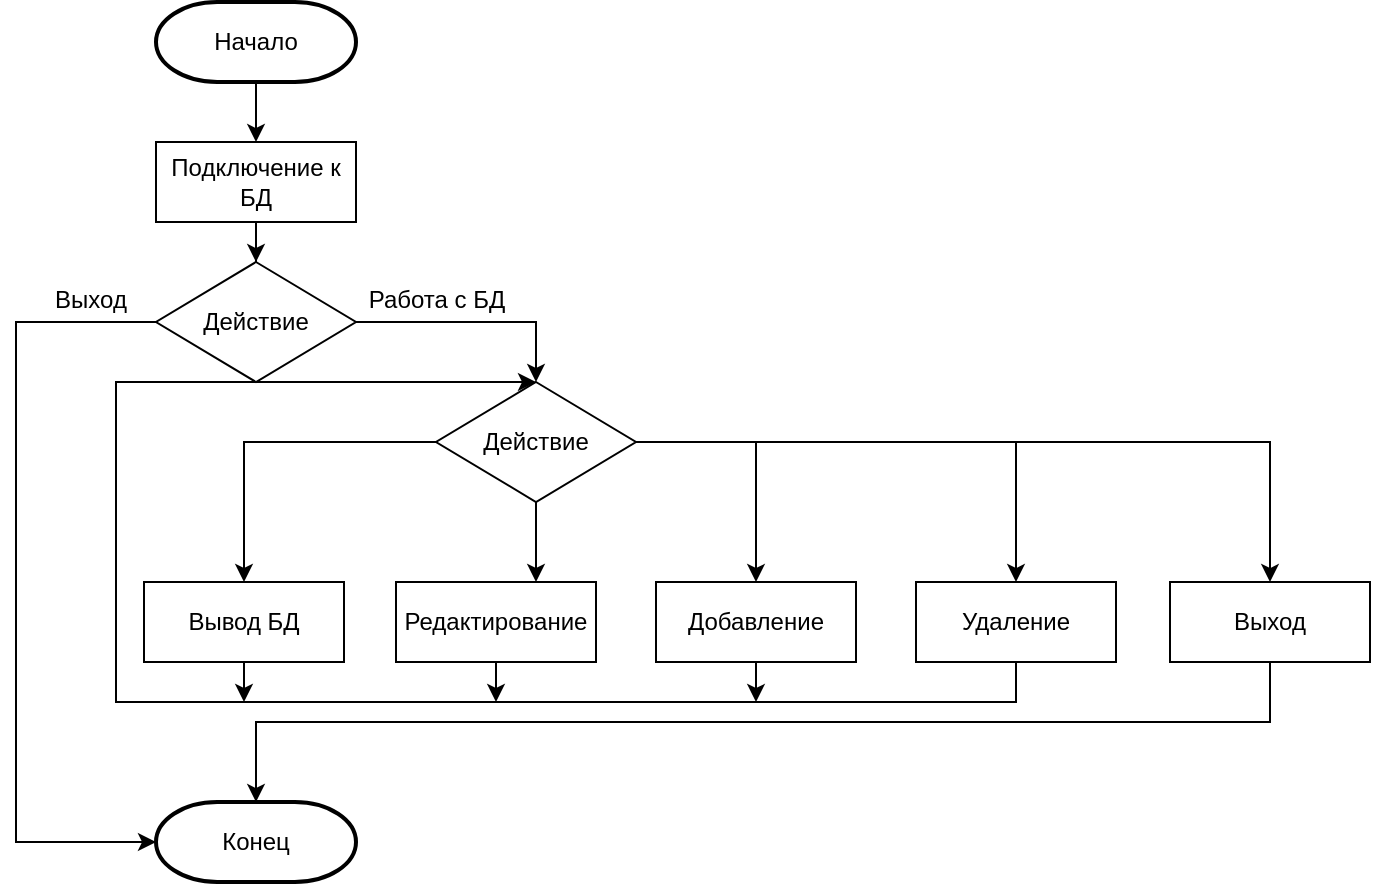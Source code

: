 <mxfile version="13.3.0" type="device"><diagram id="n8q8J7yWlb66gcELT0D8" name="Page-1"><mxGraphModel dx="796" dy="347" grid="1" gridSize="10" guides="1" tooltips="1" connect="1" arrows="1" fold="1" page="1" pageScale="1" pageWidth="827" pageHeight="1169" math="0" shadow="0"><root><mxCell id="0"/><mxCell id="1" parent="0"/><mxCell id="rATPoE1Z-oLf1Zbu1hl9-1" style="edgeStyle=orthogonalEdgeStyle;rounded=0;orthogonalLoop=1;jettySize=auto;html=1;entryX=0.5;entryY=0;entryDx=0;entryDy=0;" edge="1" parent="1" source="rATPoE1Z-oLf1Zbu1hl9-2" target="rATPoE1Z-oLf1Zbu1hl9-5"><mxGeometry relative="1" as="geometry"/></mxCell><mxCell id="rATPoE1Z-oLf1Zbu1hl9-2" value="Начало" style="strokeWidth=2;html=1;shape=mxgraph.flowchart.terminator;whiteSpace=wrap;" vertex="1" parent="1"><mxGeometry x="320" y="20" width="100" height="40" as="geometry"/></mxCell><mxCell id="rATPoE1Z-oLf1Zbu1hl9-3" value="Конец" style="strokeWidth=2;html=1;shape=mxgraph.flowchart.terminator;whiteSpace=wrap;" vertex="1" parent="1"><mxGeometry x="320" y="420" width="100" height="40" as="geometry"/></mxCell><mxCell id="rATPoE1Z-oLf1Zbu1hl9-4" style="edgeStyle=orthogonalEdgeStyle;rounded=0;orthogonalLoop=1;jettySize=auto;html=1;entryX=0.5;entryY=0;entryDx=0;entryDy=0;" edge="1" parent="1" source="rATPoE1Z-oLf1Zbu1hl9-5" target="rATPoE1Z-oLf1Zbu1hl9-8"><mxGeometry relative="1" as="geometry"/></mxCell><mxCell id="rATPoE1Z-oLf1Zbu1hl9-5" value="Подключение к БД" style="rounded=0;whiteSpace=wrap;html=1;" vertex="1" parent="1"><mxGeometry x="320" y="90" width="100" height="40" as="geometry"/></mxCell><mxCell id="rATPoE1Z-oLf1Zbu1hl9-6" style="edgeStyle=orthogonalEdgeStyle;rounded=0;orthogonalLoop=1;jettySize=auto;html=1;entryX=0;entryY=0.5;entryDx=0;entryDy=0;entryPerimeter=0;" edge="1" parent="1" source="rATPoE1Z-oLf1Zbu1hl9-8" target="rATPoE1Z-oLf1Zbu1hl9-3"><mxGeometry relative="1" as="geometry"><Array as="points"><mxPoint x="250" y="180"/><mxPoint x="250" y="440"/></Array></mxGeometry></mxCell><mxCell id="rATPoE1Z-oLf1Zbu1hl9-7" style="edgeStyle=orthogonalEdgeStyle;rounded=0;orthogonalLoop=1;jettySize=auto;html=1;entryX=0.5;entryY=0;entryDx=0;entryDy=0;" edge="1" parent="1" source="rATPoE1Z-oLf1Zbu1hl9-8" target="rATPoE1Z-oLf1Zbu1hl9-15"><mxGeometry relative="1" as="geometry"/></mxCell><mxCell id="rATPoE1Z-oLf1Zbu1hl9-8" value="Действие" style="rhombus;whiteSpace=wrap;html=1;" vertex="1" parent="1"><mxGeometry x="320" y="150" width="100" height="60" as="geometry"/></mxCell><mxCell id="rATPoE1Z-oLf1Zbu1hl9-9" value="Выход" style="text;html=1;align=center;verticalAlign=middle;resizable=0;points=[];autosize=1;" vertex="1" parent="1"><mxGeometry x="262" y="159" width="50" height="20" as="geometry"/></mxCell><mxCell id="rATPoE1Z-oLf1Zbu1hl9-10" style="edgeStyle=orthogonalEdgeStyle;rounded=0;orthogonalLoop=1;jettySize=auto;html=1;entryX=0.5;entryY=0;entryDx=0;entryDy=0;" edge="1" parent="1" source="rATPoE1Z-oLf1Zbu1hl9-15" target="rATPoE1Z-oLf1Zbu1hl9-18"><mxGeometry relative="1" as="geometry"/></mxCell><mxCell id="rATPoE1Z-oLf1Zbu1hl9-11" style="edgeStyle=orthogonalEdgeStyle;rounded=0;orthogonalLoop=1;jettySize=auto;html=1;" edge="1" parent="1" source="rATPoE1Z-oLf1Zbu1hl9-15" target="rATPoE1Z-oLf1Zbu1hl9-20"><mxGeometry relative="1" as="geometry"><Array as="points"><mxPoint x="510" y="300"/><mxPoint x="510" y="300"/></Array></mxGeometry></mxCell><mxCell id="rATPoE1Z-oLf1Zbu1hl9-12" style="edgeStyle=orthogonalEdgeStyle;rounded=0;orthogonalLoop=1;jettySize=auto;html=1;entryX=0.5;entryY=0;entryDx=0;entryDy=0;" edge="1" parent="1" source="rATPoE1Z-oLf1Zbu1hl9-15" target="rATPoE1Z-oLf1Zbu1hl9-24"><mxGeometry relative="1" as="geometry"/></mxCell><mxCell id="rATPoE1Z-oLf1Zbu1hl9-13" style="edgeStyle=orthogonalEdgeStyle;rounded=0;orthogonalLoop=1;jettySize=auto;html=1;entryX=0.5;entryY=0;entryDx=0;entryDy=0;" edge="1" parent="1" source="rATPoE1Z-oLf1Zbu1hl9-15" target="rATPoE1Z-oLf1Zbu1hl9-22"><mxGeometry relative="1" as="geometry"/></mxCell><mxCell id="rATPoE1Z-oLf1Zbu1hl9-14" style="edgeStyle=orthogonalEdgeStyle;rounded=0;orthogonalLoop=1;jettySize=auto;html=1;entryX=0.5;entryY=0;entryDx=0;entryDy=0;" edge="1" parent="1" source="rATPoE1Z-oLf1Zbu1hl9-15" target="rATPoE1Z-oLf1Zbu1hl9-26"><mxGeometry relative="1" as="geometry"/></mxCell><mxCell id="rATPoE1Z-oLf1Zbu1hl9-15" value="Действие" style="rhombus;whiteSpace=wrap;html=1;" vertex="1" parent="1"><mxGeometry x="460" y="210" width="100" height="60" as="geometry"/></mxCell><mxCell id="rATPoE1Z-oLf1Zbu1hl9-16" value="Работа с БД" style="text;html=1;align=center;verticalAlign=middle;resizable=0;points=[];autosize=1;" vertex="1" parent="1"><mxGeometry x="420" y="159" width="80" height="20" as="geometry"/></mxCell><mxCell id="rATPoE1Z-oLf1Zbu1hl9-17" style="edgeStyle=orthogonalEdgeStyle;rounded=0;orthogonalLoop=1;jettySize=auto;html=1;" edge="1" parent="1" source="rATPoE1Z-oLf1Zbu1hl9-18"><mxGeometry relative="1" as="geometry"><mxPoint x="364" y="370" as="targetPoint"/></mxGeometry></mxCell><mxCell id="rATPoE1Z-oLf1Zbu1hl9-18" value="Вывод БД" style="rounded=0;whiteSpace=wrap;html=1;" vertex="1" parent="1"><mxGeometry x="314" y="310" width="100" height="40" as="geometry"/></mxCell><mxCell id="rATPoE1Z-oLf1Zbu1hl9-19" style="edgeStyle=orthogonalEdgeStyle;rounded=0;orthogonalLoop=1;jettySize=auto;html=1;" edge="1" parent="1" source="rATPoE1Z-oLf1Zbu1hl9-20"><mxGeometry relative="1" as="geometry"><mxPoint x="490" y="370" as="targetPoint"/></mxGeometry></mxCell><mxCell id="rATPoE1Z-oLf1Zbu1hl9-20" value="Редактирование" style="rounded=0;whiteSpace=wrap;html=1;" vertex="1" parent="1"><mxGeometry x="440" y="310" width="100" height="40" as="geometry"/></mxCell><mxCell id="rATPoE1Z-oLf1Zbu1hl9-21" style="edgeStyle=orthogonalEdgeStyle;rounded=0;orthogonalLoop=1;jettySize=auto;html=1;" edge="1" parent="1" source="rATPoE1Z-oLf1Zbu1hl9-22"><mxGeometry relative="1" as="geometry"><mxPoint x="620" y="370" as="targetPoint"/></mxGeometry></mxCell><mxCell id="rATPoE1Z-oLf1Zbu1hl9-22" value="Добавление" style="rounded=0;whiteSpace=wrap;html=1;" vertex="1" parent="1"><mxGeometry x="570" y="310" width="100" height="40" as="geometry"/></mxCell><mxCell id="rATPoE1Z-oLf1Zbu1hl9-23" style="edgeStyle=orthogonalEdgeStyle;rounded=0;orthogonalLoop=1;jettySize=auto;html=1;" edge="1" parent="1" source="rATPoE1Z-oLf1Zbu1hl9-24"><mxGeometry relative="1" as="geometry"><mxPoint x="510" y="210" as="targetPoint"/><Array as="points"><mxPoint x="750" y="370"/><mxPoint x="300" y="370"/><mxPoint x="300" y="210"/><mxPoint x="510" y="210"/></Array></mxGeometry></mxCell><mxCell id="rATPoE1Z-oLf1Zbu1hl9-24" value="Удаление" style="rounded=0;whiteSpace=wrap;html=1;" vertex="1" parent="1"><mxGeometry x="700" y="310" width="100" height="40" as="geometry"/></mxCell><mxCell id="rATPoE1Z-oLf1Zbu1hl9-25" style="edgeStyle=orthogonalEdgeStyle;rounded=0;orthogonalLoop=1;jettySize=auto;html=1;" edge="1" parent="1" source="rATPoE1Z-oLf1Zbu1hl9-26" target="rATPoE1Z-oLf1Zbu1hl9-3"><mxGeometry relative="1" as="geometry"><Array as="points"><mxPoint x="877" y="380"/><mxPoint x="370" y="380"/></Array></mxGeometry></mxCell><mxCell id="rATPoE1Z-oLf1Zbu1hl9-26" value="Выход" style="rounded=0;whiteSpace=wrap;html=1;" vertex="1" parent="1"><mxGeometry x="827" y="310" width="100" height="40" as="geometry"/></mxCell></root></mxGraphModel></diagram></mxfile>